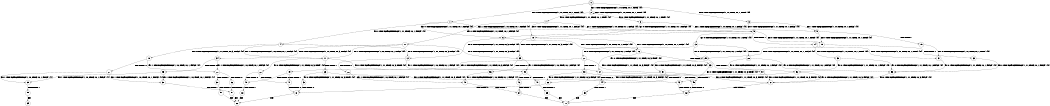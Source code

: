 digraph BCG {
size = "7, 10.5";
center = TRUE;
node [shape = circle];
0 [peripheries = 2];
0 -> 1 [label = "EX !0 !ATOMIC_EXCH_BRANCH (1, +1, TRUE, +0, 1, TRUE) !{0}"];
0 -> 2 [label = "EX !1 !ATOMIC_EXCH_BRANCH (1, +0, TRUE, +0, 1, TRUE) !{0}"];
0 -> 3 [label = "EX !0 !ATOMIC_EXCH_BRANCH (1, +1, TRUE, +0, 1, TRUE) !{0}"];
1 -> 4 [label = "EX !0 !ATOMIC_EXCH_BRANCH (1, +1, TRUE, +0, 1, FALSE) !{0}"];
1 -> 5 [label = "EX !1 !ATOMIC_EXCH_BRANCH (1, +0, TRUE, +0, 1, FALSE) !{0}"];
1 -> 6 [label = "EX !0 !ATOMIC_EXCH_BRANCH (1, +1, TRUE, +0, 1, FALSE) !{0}"];
2 -> 2 [label = "EX !1 !ATOMIC_EXCH_BRANCH (1, +0, TRUE, +0, 1, TRUE) !{0}"];
2 -> 7 [label = "EX !0 !ATOMIC_EXCH_BRANCH (1, +1, TRUE, +0, 1, TRUE) !{0}"];
2 -> 8 [label = "EX !0 !ATOMIC_EXCH_BRANCH (1, +1, TRUE, +0, 1, TRUE) !{0}"];
3 -> 9 [label = "EX !1 !ATOMIC_EXCH_BRANCH (1, +0, TRUE, +0, 1, FALSE) !{0}"];
3 -> 6 [label = "EX !0 !ATOMIC_EXCH_BRANCH (1, +1, TRUE, +0, 1, FALSE) !{0}"];
4 -> 10 [label = "EX !0 !ATOMIC_EXCH_BRANCH (1, +1, TRUE, +0, 3, FALSE) !{0}"];
4 -> 11 [label = "EX !1 !ATOMIC_EXCH_BRANCH (1, +0, TRUE, +0, 1, FALSE) !{0}"];
4 -> 12 [label = "EX !0 !ATOMIC_EXCH_BRANCH (1, +1, TRUE, +0, 3, FALSE) !{0}"];
5 -> 13 [label = "EX !0 !ATOMIC_EXCH_BRANCH (1, +1, TRUE, +0, 1, TRUE) !{0}"];
5 -> 14 [label = "TERMINATE !1"];
5 -> 15 [label = "EX !0 !ATOMIC_EXCH_BRANCH (1, +1, TRUE, +0, 1, TRUE) !{0}"];
6 -> 16 [label = "EX !1 !ATOMIC_EXCH_BRANCH (1, +0, TRUE, +0, 1, FALSE) !{0}"];
6 -> 12 [label = "EX !0 !ATOMIC_EXCH_BRANCH (1, +1, TRUE, +0, 3, FALSE) !{0}"];
7 -> 17 [label = "EX !0 !ATOMIC_EXCH_BRANCH (1, +1, TRUE, +0, 1, FALSE) !{0}"];
7 -> 5 [label = "EX !1 !ATOMIC_EXCH_BRANCH (1, +0, TRUE, +0, 1, FALSE) !{0}"];
7 -> 18 [label = "EX !0 !ATOMIC_EXCH_BRANCH (1, +1, TRUE, +0, 1, FALSE) !{0}"];
8 -> 9 [label = "EX !1 !ATOMIC_EXCH_BRANCH (1, +0, TRUE, +0, 1, FALSE) !{0}"];
8 -> 18 [label = "EX !0 !ATOMIC_EXCH_BRANCH (1, +1, TRUE, +0, 1, FALSE) !{0}"];
9 -> 19 [label = "TERMINATE !1"];
9 -> 15 [label = "EX !0 !ATOMIC_EXCH_BRANCH (1, +1, TRUE, +0, 1, TRUE) !{0}"];
10 -> 20 [label = "EX !1 !ATOMIC_EXCH_BRANCH (1, +0, TRUE, +0, 1, FALSE) !{0}"];
10 -> 21 [label = "TERMINATE !0"];
11 -> 22 [label = "EX !0 !ATOMIC_EXCH_BRANCH (1, +1, TRUE, +0, 3, TRUE) !{0}"];
11 -> 23 [label = "TERMINATE !1"];
11 -> 24 [label = "EX !0 !ATOMIC_EXCH_BRANCH (1, +1, TRUE, +0, 3, TRUE) !{0}"];
12 -> 25 [label = "EX !1 !ATOMIC_EXCH_BRANCH (1, +0, TRUE, +0, 1, FALSE) !{0}"];
12 -> 26 [label = "TERMINATE !0"];
13 -> 27 [label = "EX !0 !ATOMIC_EXCH_BRANCH (1, +1, TRUE, +0, 1, FALSE) !{0}"];
13 -> 28 [label = "TERMINATE !1"];
13 -> 29 [label = "EX !0 !ATOMIC_EXCH_BRANCH (1, +1, TRUE, +0, 1, FALSE) !{0}"];
14 -> 30 [label = "EX !0 !ATOMIC_EXCH_BRANCH (1, +1, TRUE, +0, 1, TRUE) !{0}"];
14 -> 31 [label = "EX !0 !ATOMIC_EXCH_BRANCH (1, +1, TRUE, +0, 1, TRUE) !{0}"];
15 -> 32 [label = "TERMINATE !1"];
15 -> 29 [label = "EX !0 !ATOMIC_EXCH_BRANCH (1, +1, TRUE, +0, 1, FALSE) !{0}"];
16 -> 33 [label = "TERMINATE !1"];
16 -> 24 [label = "EX !0 !ATOMIC_EXCH_BRANCH (1, +1, TRUE, +0, 3, TRUE) !{0}"];
17 -> 34 [label = "EX !0 !ATOMIC_EXCH_BRANCH (1, +1, TRUE, +0, 3, FALSE) !{0}"];
17 -> 11 [label = "EX !1 !ATOMIC_EXCH_BRANCH (1, +0, TRUE, +0, 1, FALSE) !{0}"];
17 -> 35 [label = "EX !0 !ATOMIC_EXCH_BRANCH (1, +1, TRUE, +0, 3, FALSE) !{0}"];
18 -> 16 [label = "EX !1 !ATOMIC_EXCH_BRANCH (1, +0, TRUE, +0, 1, FALSE) !{0}"];
18 -> 35 [label = "EX !0 !ATOMIC_EXCH_BRANCH (1, +1, TRUE, +0, 3, FALSE) !{0}"];
19 -> 31 [label = "EX !0 !ATOMIC_EXCH_BRANCH (1, +1, TRUE, +0, 1, TRUE) !{0}"];
20 -> 36 [label = "TERMINATE !0"];
20 -> 37 [label = "TERMINATE !1"];
21 -> 38 [label = "EX !1 !ATOMIC_EXCH_BRANCH (1, +0, TRUE, +0, 1, FALSE) !{1}"];
21 -> 39 [label = "EX !1 !ATOMIC_EXCH_BRANCH (1, +0, TRUE, +0, 1, FALSE) !{1}"];
22 -> 40 [label = "TERMINATE !0"];
22 -> 41 [label = "TERMINATE !1"];
23 -> 42 [label = "EX !0 !ATOMIC_EXCH_BRANCH (1, +1, TRUE, +0, 3, TRUE) !{0}"];
23 -> 43 [label = "EX !0 !ATOMIC_EXCH_BRANCH (1, +1, TRUE, +0, 3, TRUE) !{0}"];
24 -> 44 [label = "TERMINATE !0"];
24 -> 45 [label = "TERMINATE !1"];
25 -> 46 [label = "TERMINATE !0"];
25 -> 47 [label = "TERMINATE !1"];
26 -> 48 [label = "EX !1 !ATOMIC_EXCH_BRANCH (1, +0, TRUE, +0, 1, FALSE) !{1}"];
27 -> 49 [label = "EX !0 !ATOMIC_EXCH_BRANCH (1, +1, TRUE, +0, 3, FALSE) !{0}"];
27 -> 50 [label = "TERMINATE !1"];
27 -> 51 [label = "EX !0 !ATOMIC_EXCH_BRANCH (1, +1, TRUE, +0, 3, FALSE) !{0}"];
28 -> 52 [label = "EX !0 !ATOMIC_EXCH_BRANCH (1, +1, TRUE, +0, 1, FALSE) !{0}"];
28 -> 53 [label = "EX !0 !ATOMIC_EXCH_BRANCH (1, +1, TRUE, +0, 1, FALSE) !{0}"];
29 -> 54 [label = "TERMINATE !1"];
29 -> 51 [label = "EX !0 !ATOMIC_EXCH_BRANCH (1, +1, TRUE, +0, 3, FALSE) !{0}"];
30 -> 52 [label = "EX !0 !ATOMIC_EXCH_BRANCH (1, +1, TRUE, +0, 1, FALSE) !{0}"];
30 -> 53 [label = "EX !0 !ATOMIC_EXCH_BRANCH (1, +1, TRUE, +0, 1, FALSE) !{0}"];
31 -> 53 [label = "EX !0 !ATOMIC_EXCH_BRANCH (1, +1, TRUE, +0, 1, FALSE) !{0}"];
32 -> 53 [label = "EX !0 !ATOMIC_EXCH_BRANCH (1, +1, TRUE, +0, 1, FALSE) !{0}"];
33 -> 43 [label = "EX !0 !ATOMIC_EXCH_BRANCH (1, +1, TRUE, +0, 3, TRUE) !{0}"];
34 -> 20 [label = "EX !1 !ATOMIC_EXCH_BRANCH (1, +0, TRUE, +0, 1, FALSE) !{0}"];
34 -> 55 [label = "TERMINATE !0"];
35 -> 25 [label = "EX !1 !ATOMIC_EXCH_BRANCH (1, +0, TRUE, +0, 1, FALSE) !{0}"];
35 -> 56 [label = "TERMINATE !0"];
36 -> 57 [label = "TERMINATE !1"];
37 -> 58 [label = "TERMINATE !0"];
38 -> 57 [label = "TERMINATE !1"];
39 -> 59 [label = "TERMINATE !1"];
40 -> 60 [label = "TERMINATE !1"];
41 -> 61 [label = "TERMINATE !0"];
42 -> 61 [label = "TERMINATE !0"];
43 -> 62 [label = "TERMINATE !0"];
44 -> 63 [label = "TERMINATE !1"];
45 -> 62 [label = "TERMINATE !0"];
46 -> 64 [label = "TERMINATE !1"];
47 -> 65 [label = "TERMINATE !0"];
48 -> 64 [label = "TERMINATE !1"];
49 -> 40 [label = "TERMINATE !0"];
49 -> 41 [label = "TERMINATE !1"];
50 -> 66 [label = "EX !0 !ATOMIC_EXCH_BRANCH (1, +1, TRUE, +0, 3, FALSE) !{0}"];
50 -> 67 [label = "EX !0 !ATOMIC_EXCH_BRANCH (1, +1, TRUE, +0, 3, FALSE) !{0}"];
51 -> 44 [label = "TERMINATE !0"];
51 -> 45 [label = "TERMINATE !1"];
52 -> 66 [label = "EX !0 !ATOMIC_EXCH_BRANCH (1, +1, TRUE, +0, 3, FALSE) !{0}"];
52 -> 67 [label = "EX !0 !ATOMIC_EXCH_BRANCH (1, +1, TRUE, +0, 3, FALSE) !{0}"];
53 -> 67 [label = "EX !0 !ATOMIC_EXCH_BRANCH (1, +1, TRUE, +0, 3, FALSE) !{0}"];
54 -> 67 [label = "EX !0 !ATOMIC_EXCH_BRANCH (1, +1, TRUE, +0, 3, FALSE) !{0}"];
55 -> 38 [label = "EX !1 !ATOMIC_EXCH_BRANCH (1, +0, TRUE, +0, 1, FALSE) !{1}"];
55 -> 39 [label = "EX !1 !ATOMIC_EXCH_BRANCH (1, +0, TRUE, +0, 1, FALSE) !{1}"];
56 -> 48 [label = "EX !1 !ATOMIC_EXCH_BRANCH (1, +0, TRUE, +0, 1, FALSE) !{1}"];
57 -> 68 [label = "exit"];
58 -> 68 [label = "exit"];
59 -> 69 [label = "exit"];
60 -> 68 [label = "exit"];
61 -> 68 [label = "exit"];
62 -> 70 [label = "exit"];
63 -> 70 [label = "exit"];
64 -> 70 [label = "exit"];
65 -> 70 [label = "exit"];
66 -> 61 [label = "TERMINATE !0"];
67 -> 62 [label = "TERMINATE !0"];
}
